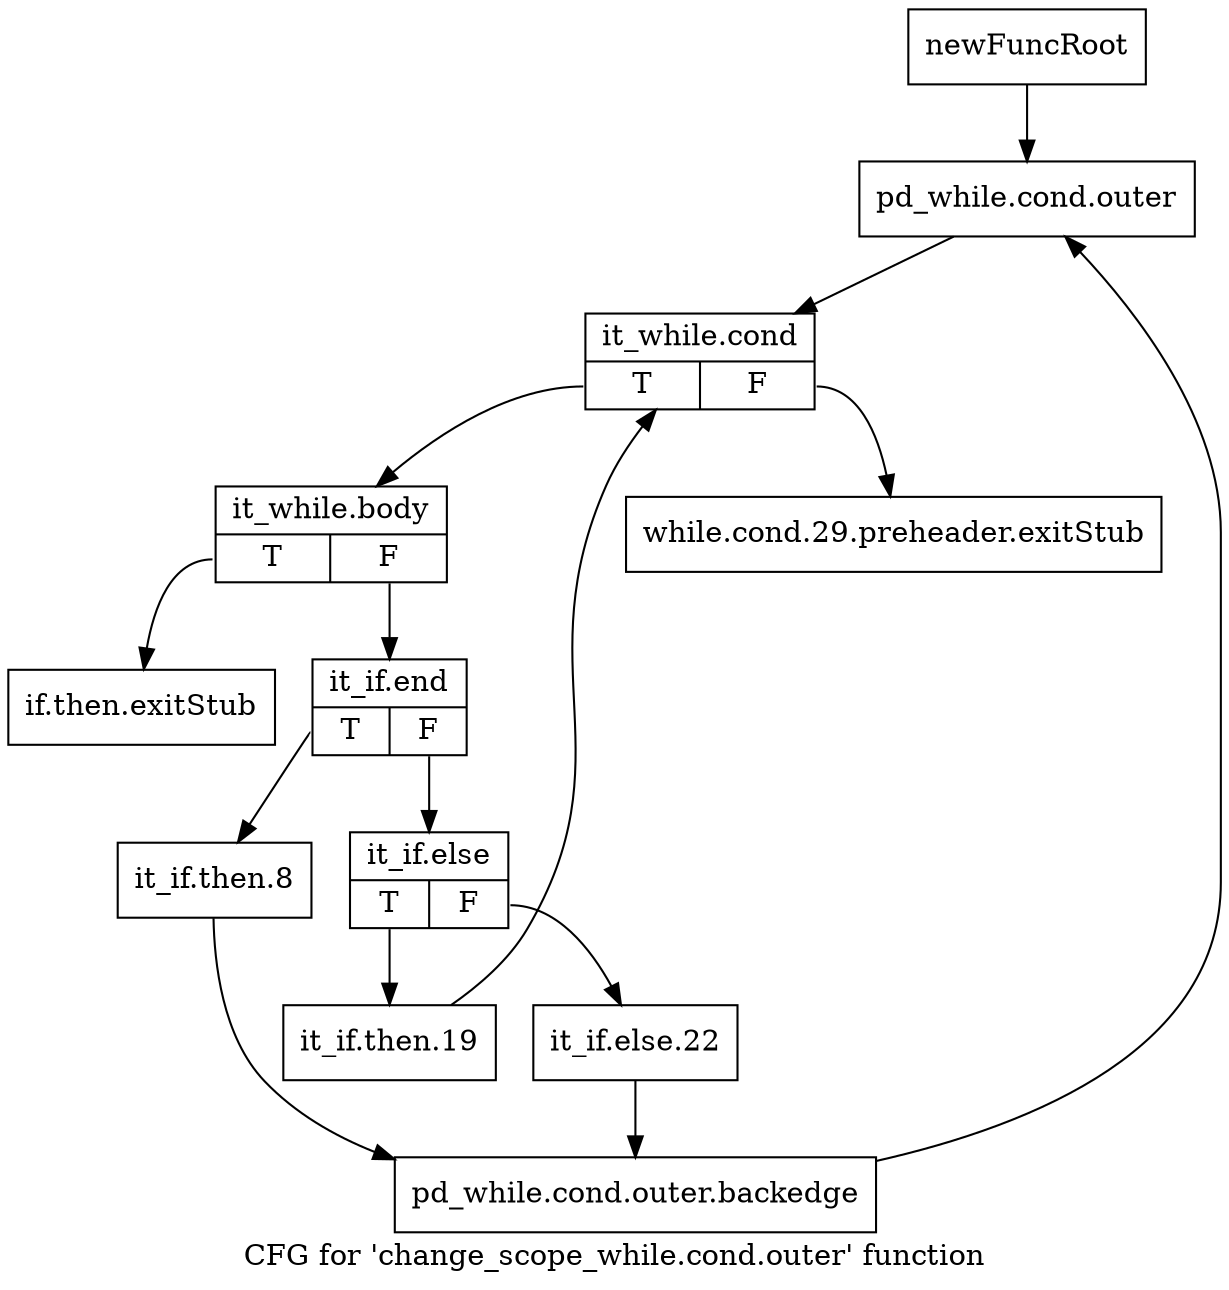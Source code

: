 digraph "CFG for 'change_scope_while.cond.outer' function" {
	label="CFG for 'change_scope_while.cond.outer' function";

	Node0xa52fe60 [shape=record,label="{newFuncRoot}"];
	Node0xa52fe60 -> Node0xa52ff50;
	Node0xa52feb0 [shape=record,label="{while.cond.29.preheader.exitStub}"];
	Node0xa52ff00 [shape=record,label="{if.then.exitStub}"];
	Node0xa52ff50 [shape=record,label="{pd_while.cond.outer}"];
	Node0xa52ff50 -> Node0xa52ffa0;
	Node0xa52ffa0 [shape=record,label="{it_while.cond|{<s0>T|<s1>F}}"];
	Node0xa52ffa0:s0 -> Node0xa52fff0;
	Node0xa52ffa0:s1 -> Node0xa52feb0;
	Node0xa52fff0 [shape=record,label="{it_while.body|{<s0>T|<s1>F}}"];
	Node0xa52fff0:s0 -> Node0xa52ff00;
	Node0xa52fff0:s1 -> Node0xa530040;
	Node0xa530040 [shape=record,label="{it_if.end|{<s0>T|<s1>F}}"];
	Node0xa530040:s0 -> Node0xa530180;
	Node0xa530040:s1 -> Node0xa530090;
	Node0xa530090 [shape=record,label="{it_if.else|{<s0>T|<s1>F}}"];
	Node0xa530090:s0 -> Node0xa530130;
	Node0xa530090:s1 -> Node0xa5300e0;
	Node0xa5300e0 [shape=record,label="{it_if.else.22}"];
	Node0xa5300e0 -> Node0xa5301d0;
	Node0xa530130 [shape=record,label="{it_if.then.19}"];
	Node0xa530130 -> Node0xa52ffa0;
	Node0xa530180 [shape=record,label="{it_if.then.8}"];
	Node0xa530180 -> Node0xa5301d0;
	Node0xa5301d0 [shape=record,label="{pd_while.cond.outer.backedge}"];
	Node0xa5301d0 -> Node0xa52ff50;
}
